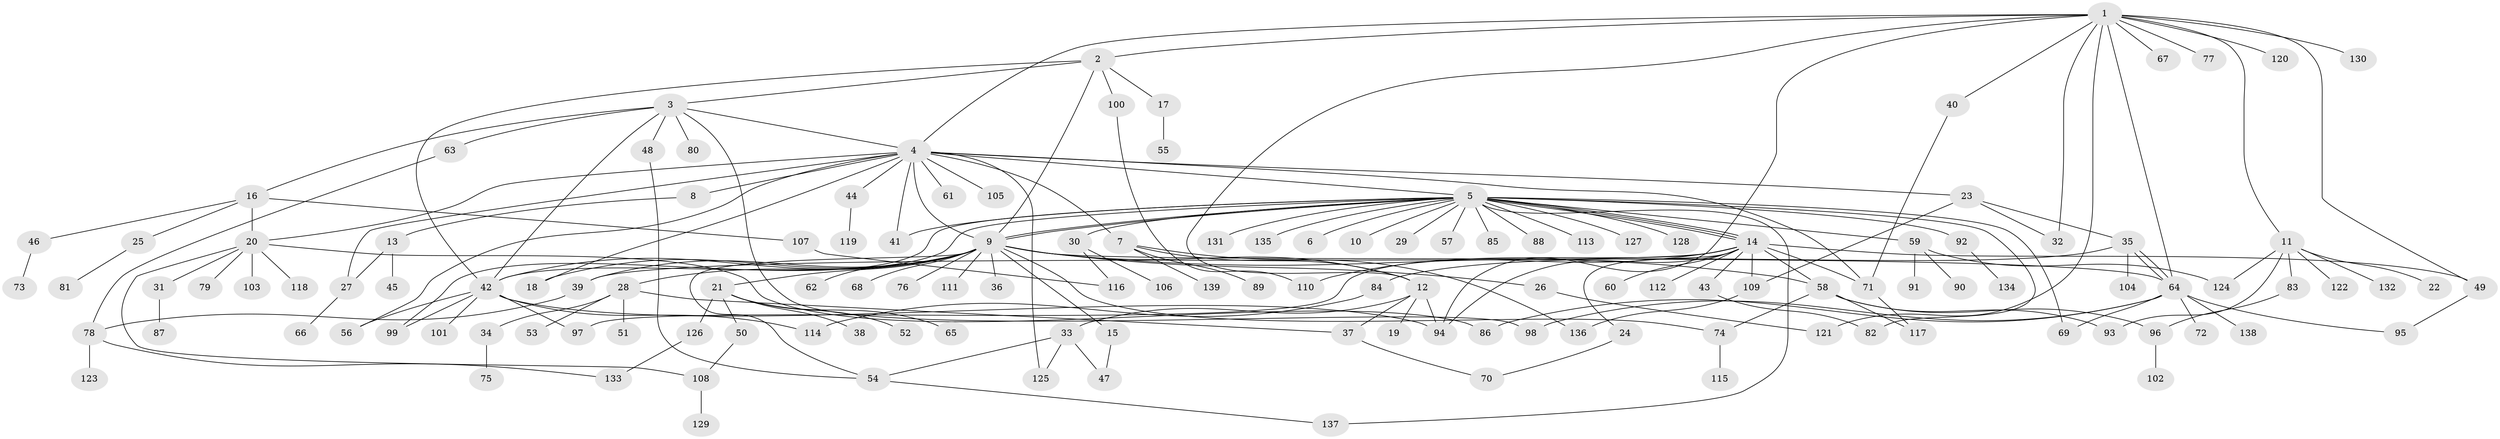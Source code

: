 // coarse degree distribution, {18: 0.009259259259259259, 6: 0.037037037037037035, 8: 0.018518518518518517, 17: 0.009259259259259259, 26: 0.009259259259259259, 1: 0.4537037037037037, 5: 0.037037037037037035, 2: 0.2962962962962963, 22: 0.009259259259259259, 16: 0.009259259259259259, 7: 0.009259259259259259, 3: 0.05555555555555555, 4: 0.037037037037037035, 9: 0.009259259259259259}
// Generated by graph-tools (version 1.1) at 2025/52/02/27/25 19:52:00]
// undirected, 139 vertices, 194 edges
graph export_dot {
graph [start="1"]
  node [color=gray90,style=filled];
  1;
  2;
  3;
  4;
  5;
  6;
  7;
  8;
  9;
  10;
  11;
  12;
  13;
  14;
  15;
  16;
  17;
  18;
  19;
  20;
  21;
  22;
  23;
  24;
  25;
  26;
  27;
  28;
  29;
  30;
  31;
  32;
  33;
  34;
  35;
  36;
  37;
  38;
  39;
  40;
  41;
  42;
  43;
  44;
  45;
  46;
  47;
  48;
  49;
  50;
  51;
  52;
  53;
  54;
  55;
  56;
  57;
  58;
  59;
  60;
  61;
  62;
  63;
  64;
  65;
  66;
  67;
  68;
  69;
  70;
  71;
  72;
  73;
  74;
  75;
  76;
  77;
  78;
  79;
  80;
  81;
  82;
  83;
  84;
  85;
  86;
  87;
  88;
  89;
  90;
  91;
  92;
  93;
  94;
  95;
  96;
  97;
  98;
  99;
  100;
  101;
  102;
  103;
  104;
  105;
  106;
  107;
  108;
  109;
  110;
  111;
  112;
  113;
  114;
  115;
  116;
  117;
  118;
  119;
  120;
  121;
  122;
  123;
  124;
  125;
  126;
  127;
  128;
  129;
  130;
  131;
  132;
  133;
  134;
  135;
  136;
  137;
  138;
  139;
  1 -- 2;
  1 -- 4;
  1 -- 11;
  1 -- 12;
  1 -- 32;
  1 -- 40;
  1 -- 49;
  1 -- 64;
  1 -- 67;
  1 -- 77;
  1 -- 94;
  1 -- 120;
  1 -- 121;
  1 -- 130;
  2 -- 3;
  2 -- 9;
  2 -- 17;
  2 -- 42;
  2 -- 100;
  3 -- 4;
  3 -- 16;
  3 -- 42;
  3 -- 48;
  3 -- 63;
  3 -- 80;
  3 -- 98;
  4 -- 5;
  4 -- 7;
  4 -- 8;
  4 -- 9;
  4 -- 18;
  4 -- 20;
  4 -- 23;
  4 -- 27;
  4 -- 41;
  4 -- 44;
  4 -- 56;
  4 -- 61;
  4 -- 71;
  4 -- 105;
  4 -- 125;
  5 -- 6;
  5 -- 9;
  5 -- 9;
  5 -- 10;
  5 -- 14;
  5 -- 14;
  5 -- 14;
  5 -- 29;
  5 -- 30;
  5 -- 41;
  5 -- 42;
  5 -- 57;
  5 -- 59;
  5 -- 69;
  5 -- 82;
  5 -- 85;
  5 -- 88;
  5 -- 92;
  5 -- 99;
  5 -- 113;
  5 -- 127;
  5 -- 128;
  5 -- 131;
  5 -- 135;
  5 -- 137;
  7 -- 12;
  7 -- 89;
  7 -- 136;
  7 -- 139;
  8 -- 13;
  9 -- 12;
  9 -- 15;
  9 -- 18;
  9 -- 21;
  9 -- 26;
  9 -- 28;
  9 -- 36;
  9 -- 39;
  9 -- 42;
  9 -- 54;
  9 -- 58;
  9 -- 62;
  9 -- 64;
  9 -- 68;
  9 -- 74;
  9 -- 76;
  9 -- 111;
  11 -- 22;
  11 -- 83;
  11 -- 93;
  11 -- 122;
  11 -- 124;
  11 -- 132;
  12 -- 19;
  12 -- 33;
  12 -- 37;
  12 -- 94;
  13 -- 27;
  13 -- 45;
  14 -- 24;
  14 -- 39;
  14 -- 43;
  14 -- 49;
  14 -- 58;
  14 -- 60;
  14 -- 71;
  14 -- 94;
  14 -- 97;
  14 -- 109;
  14 -- 110;
  14 -- 112;
  15 -- 47;
  16 -- 20;
  16 -- 25;
  16 -- 46;
  16 -- 107;
  17 -- 55;
  20 -- 31;
  20 -- 79;
  20 -- 86;
  20 -- 103;
  20 -- 108;
  20 -- 118;
  21 -- 38;
  21 -- 50;
  21 -- 52;
  21 -- 65;
  21 -- 126;
  23 -- 32;
  23 -- 35;
  23 -- 109;
  24 -- 70;
  25 -- 81;
  26 -- 121;
  27 -- 66;
  28 -- 34;
  28 -- 37;
  28 -- 51;
  28 -- 53;
  30 -- 106;
  30 -- 116;
  31 -- 87;
  33 -- 47;
  33 -- 54;
  33 -- 125;
  34 -- 75;
  35 -- 64;
  35 -- 64;
  35 -- 84;
  35 -- 104;
  37 -- 70;
  39 -- 78;
  40 -- 71;
  42 -- 56;
  42 -- 94;
  42 -- 97;
  42 -- 99;
  42 -- 101;
  42 -- 114;
  43 -- 82;
  44 -- 119;
  46 -- 73;
  48 -- 54;
  49 -- 95;
  50 -- 108;
  54 -- 137;
  58 -- 74;
  58 -- 93;
  58 -- 96;
  58 -- 117;
  59 -- 90;
  59 -- 91;
  59 -- 124;
  63 -- 78;
  64 -- 69;
  64 -- 72;
  64 -- 86;
  64 -- 95;
  64 -- 98;
  64 -- 138;
  71 -- 117;
  74 -- 115;
  78 -- 123;
  78 -- 133;
  83 -- 96;
  84 -- 114;
  92 -- 134;
  96 -- 102;
  100 -- 110;
  107 -- 116;
  108 -- 129;
  109 -- 136;
  126 -- 133;
}
